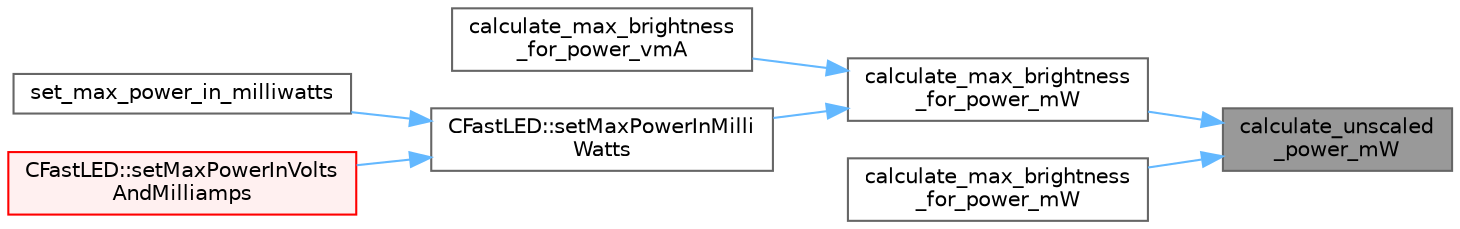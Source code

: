 digraph "calculate_unscaled_power_mW"
{
 // LATEX_PDF_SIZE
  bgcolor="transparent";
  edge [fontname=Helvetica,fontsize=10,labelfontname=Helvetica,labelfontsize=10];
  node [fontname=Helvetica,fontsize=10,shape=box,height=0.2,width=0.4];
  rankdir="RL";
  Node1 [id="Node000001",label="calculate_unscaled\l_power_mW",height=0.2,width=0.4,color="gray40", fillcolor="grey60", style="filled", fontcolor="black",tooltip="Determines how many milliwatts the current LED data would draw at max brightness (255)"];
  Node1 -> Node2 [id="edge1_Node000001_Node000002",dir="back",color="steelblue1",style="solid",tooltip=" "];
  Node2 [id="Node000002",label="calculate_max_brightness\l_for_power_mW",height=0.2,width=0.4,color="grey40", fillcolor="white", style="filled",URL="$d3/d1d/group___power.html#gafff15ebb8adee6a6c76fd46eb980397c",tooltip="Determines the highest brightness level you can use and still stay under the specified power budget f..."];
  Node2 -> Node3 [id="edge2_Node000002_Node000003",dir="back",color="steelblue1",style="solid",tooltip=" "];
  Node3 [id="Node000003",label="calculate_max_brightness\l_for_power_vmA",height=0.2,width=0.4,color="grey40", fillcolor="white", style="filled",URL="$d3/d1d/group___power.html#gab519e78baab1cfbaf62663c48c1c2f35",tooltip="Determines the highest brightness level you can use and still stay under the specified power budget f..."];
  Node2 -> Node4 [id="edge3_Node000002_Node000004",dir="back",color="steelblue1",style="solid",tooltip=" "];
  Node4 [id="Node000004",label="CFastLED::setMaxPowerInMilli\lWatts",height=0.2,width=0.4,color="grey40", fillcolor="white", style="filled",URL="$dd/dbb/class_c_fast_l_e_d.html#ab07d62cdec036af9ede70cbd06ece40f",tooltip="Set the maximum power to be used, given in milliwatts."];
  Node4 -> Node5 [id="edge4_Node000004_Node000005",dir="back",color="steelblue1",style="solid",tooltip=" "];
  Node5 [id="Node000005",label="set_max_power_in_milliwatts",height=0.2,width=0.4,color="grey40", fillcolor="white", style="filled",URL="$d3/d1d/group___power.html#ga07198890442df25532c1beaafb093648",tooltip="Set the maximum power used in watts."];
  Node4 -> Node6 [id="edge5_Node000004_Node000006",dir="back",color="steelblue1",style="solid",tooltip=" "];
  Node6 [id="Node000006",label="CFastLED::setMaxPowerInVolts\lAndMilliamps",height=0.2,width=0.4,color="red", fillcolor="#FFF0F0", style="filled",URL="$dd/dbb/class_c_fast_l_e_d.html#a996375a3f4a7b8c096f87d8a93c2b196",tooltip="Set the maximum power to be used, given in volts and milliamps."];
  Node1 -> Node9 [id="edge6_Node000001_Node000009",dir="back",color="steelblue1",style="solid",tooltip=" "];
  Node9 [id="Node000009",label="calculate_max_brightness\l_for_power_mW",height=0.2,width=0.4,color="grey40", fillcolor="white", style="filled",URL="$d3/d1d/group___power.html#gaeb674bb1095873cfaab1bc2796541020",tooltip="Determines the highest brightness level you can use and still stay under the specified power budget f..."];
}
